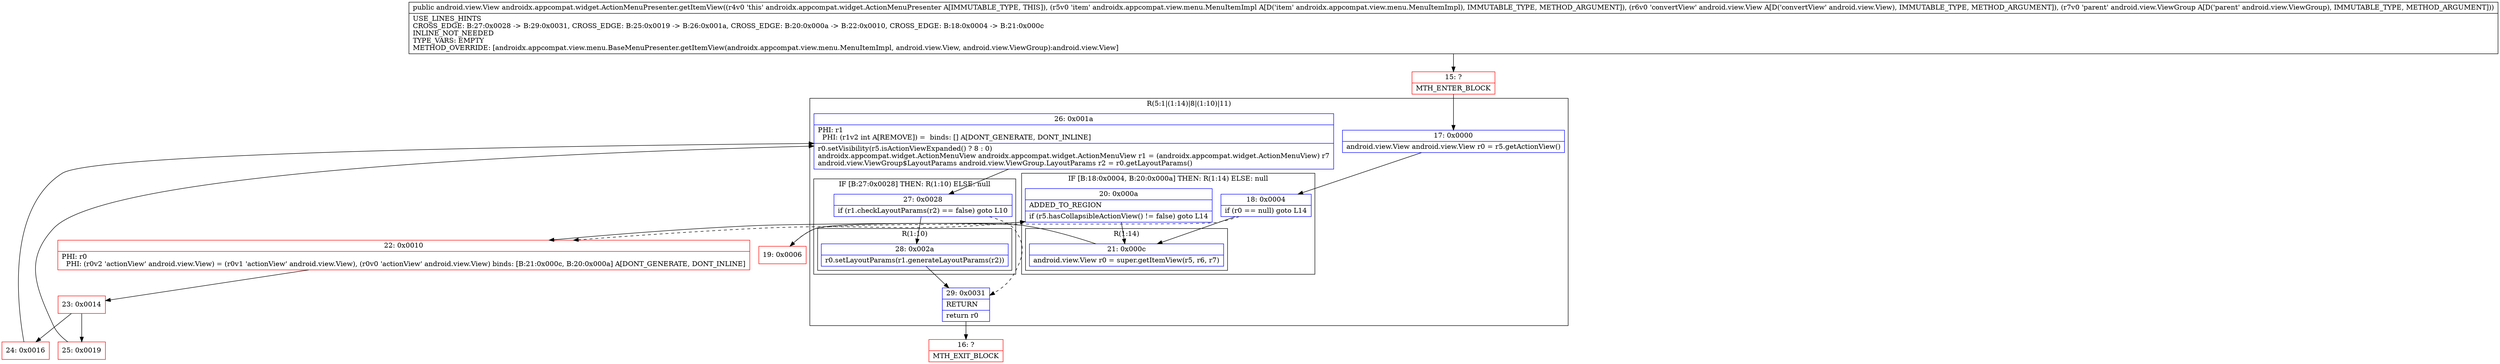 digraph "CFG forandroidx.appcompat.widget.ActionMenuPresenter.getItemView(Landroidx\/appcompat\/view\/menu\/MenuItemImpl;Landroid\/view\/View;Landroid\/view\/ViewGroup;)Landroid\/view\/View;" {
subgraph cluster_Region_122595158 {
label = "R(5:1|(1:14)|8|(1:10)|11)";
node [shape=record,color=blue];
Node_17 [shape=record,label="{17\:\ 0x0000|android.view.View android.view.View r0 = r5.getActionView()\l}"];
subgraph cluster_IfRegion_1058683522 {
label = "IF [B:18:0x0004, B:20:0x000a] THEN: R(1:14) ELSE: null";
node [shape=record,color=blue];
Node_18 [shape=record,label="{18\:\ 0x0004|if (r0 == null) goto L14\l}"];
Node_20 [shape=record,label="{20\:\ 0x000a|ADDED_TO_REGION\l|if (r5.hasCollapsibleActionView() != false) goto L14\l}"];
subgraph cluster_Region_683651337 {
label = "R(1:14)";
node [shape=record,color=blue];
Node_21 [shape=record,label="{21\:\ 0x000c|android.view.View r0 = super.getItemView(r5, r6, r7)\l}"];
}
}
Node_26 [shape=record,label="{26\:\ 0x001a|PHI: r1 \l  PHI: (r1v2 int A[REMOVE]) =  binds: [] A[DONT_GENERATE, DONT_INLINE]\l|r0.setVisibility(r5.isActionViewExpanded() ? 8 : 0)\landroidx.appcompat.widget.ActionMenuView androidx.appcompat.widget.ActionMenuView r1 = (androidx.appcompat.widget.ActionMenuView) r7\landroid.view.ViewGroup$LayoutParams android.view.ViewGroup.LayoutParams r2 = r0.getLayoutParams()\l}"];
subgraph cluster_IfRegion_1584970217 {
label = "IF [B:27:0x0028] THEN: R(1:10) ELSE: null";
node [shape=record,color=blue];
Node_27 [shape=record,label="{27\:\ 0x0028|if (r1.checkLayoutParams(r2) == false) goto L10\l}"];
subgraph cluster_Region_754900791 {
label = "R(1:10)";
node [shape=record,color=blue];
Node_28 [shape=record,label="{28\:\ 0x002a|r0.setLayoutParams(r1.generateLayoutParams(r2))\l}"];
}
}
Node_29 [shape=record,label="{29\:\ 0x0031|RETURN\l|return r0\l}"];
}
Node_15 [shape=record,color=red,label="{15\:\ ?|MTH_ENTER_BLOCK\l}"];
Node_19 [shape=record,color=red,label="{19\:\ 0x0006}"];
Node_22 [shape=record,color=red,label="{22\:\ 0x0010|PHI: r0 \l  PHI: (r0v2 'actionView' android.view.View) = (r0v1 'actionView' android.view.View), (r0v0 'actionView' android.view.View) binds: [B:21:0x000c, B:20:0x000a] A[DONT_GENERATE, DONT_INLINE]\l}"];
Node_23 [shape=record,color=red,label="{23\:\ 0x0014}"];
Node_24 [shape=record,color=red,label="{24\:\ 0x0016}"];
Node_16 [shape=record,color=red,label="{16\:\ ?|MTH_EXIT_BLOCK\l}"];
Node_25 [shape=record,color=red,label="{25\:\ 0x0019}"];
MethodNode[shape=record,label="{public android.view.View androidx.appcompat.widget.ActionMenuPresenter.getItemView((r4v0 'this' androidx.appcompat.widget.ActionMenuPresenter A[IMMUTABLE_TYPE, THIS]), (r5v0 'item' androidx.appcompat.view.menu.MenuItemImpl A[D('item' androidx.appcompat.view.menu.MenuItemImpl), IMMUTABLE_TYPE, METHOD_ARGUMENT]), (r6v0 'convertView' android.view.View A[D('convertView' android.view.View), IMMUTABLE_TYPE, METHOD_ARGUMENT]), (r7v0 'parent' android.view.ViewGroup A[D('parent' android.view.ViewGroup), IMMUTABLE_TYPE, METHOD_ARGUMENT]))  | USE_LINES_HINTS\lCROSS_EDGE: B:27:0x0028 \-\> B:29:0x0031, CROSS_EDGE: B:25:0x0019 \-\> B:26:0x001a, CROSS_EDGE: B:20:0x000a \-\> B:22:0x0010, CROSS_EDGE: B:18:0x0004 \-\> B:21:0x000c\lINLINE_NOT_NEEDED\lTYPE_VARS: EMPTY\lMETHOD_OVERRIDE: [androidx.appcompat.view.menu.BaseMenuPresenter.getItemView(androidx.appcompat.view.menu.MenuItemImpl, android.view.View, android.view.ViewGroup):android.view.View]\l}"];
MethodNode -> Node_15;Node_17 -> Node_18;
Node_18 -> Node_19[style=dashed];
Node_18 -> Node_21;
Node_20 -> Node_21;
Node_20 -> Node_22[style=dashed];
Node_21 -> Node_22;
Node_26 -> Node_27;
Node_27 -> Node_28;
Node_27 -> Node_29[style=dashed];
Node_28 -> Node_29;
Node_29 -> Node_16;
Node_15 -> Node_17;
Node_19 -> Node_20;
Node_22 -> Node_23;
Node_23 -> Node_24;
Node_23 -> Node_25;
Node_24 -> Node_26;
Node_25 -> Node_26;
}

